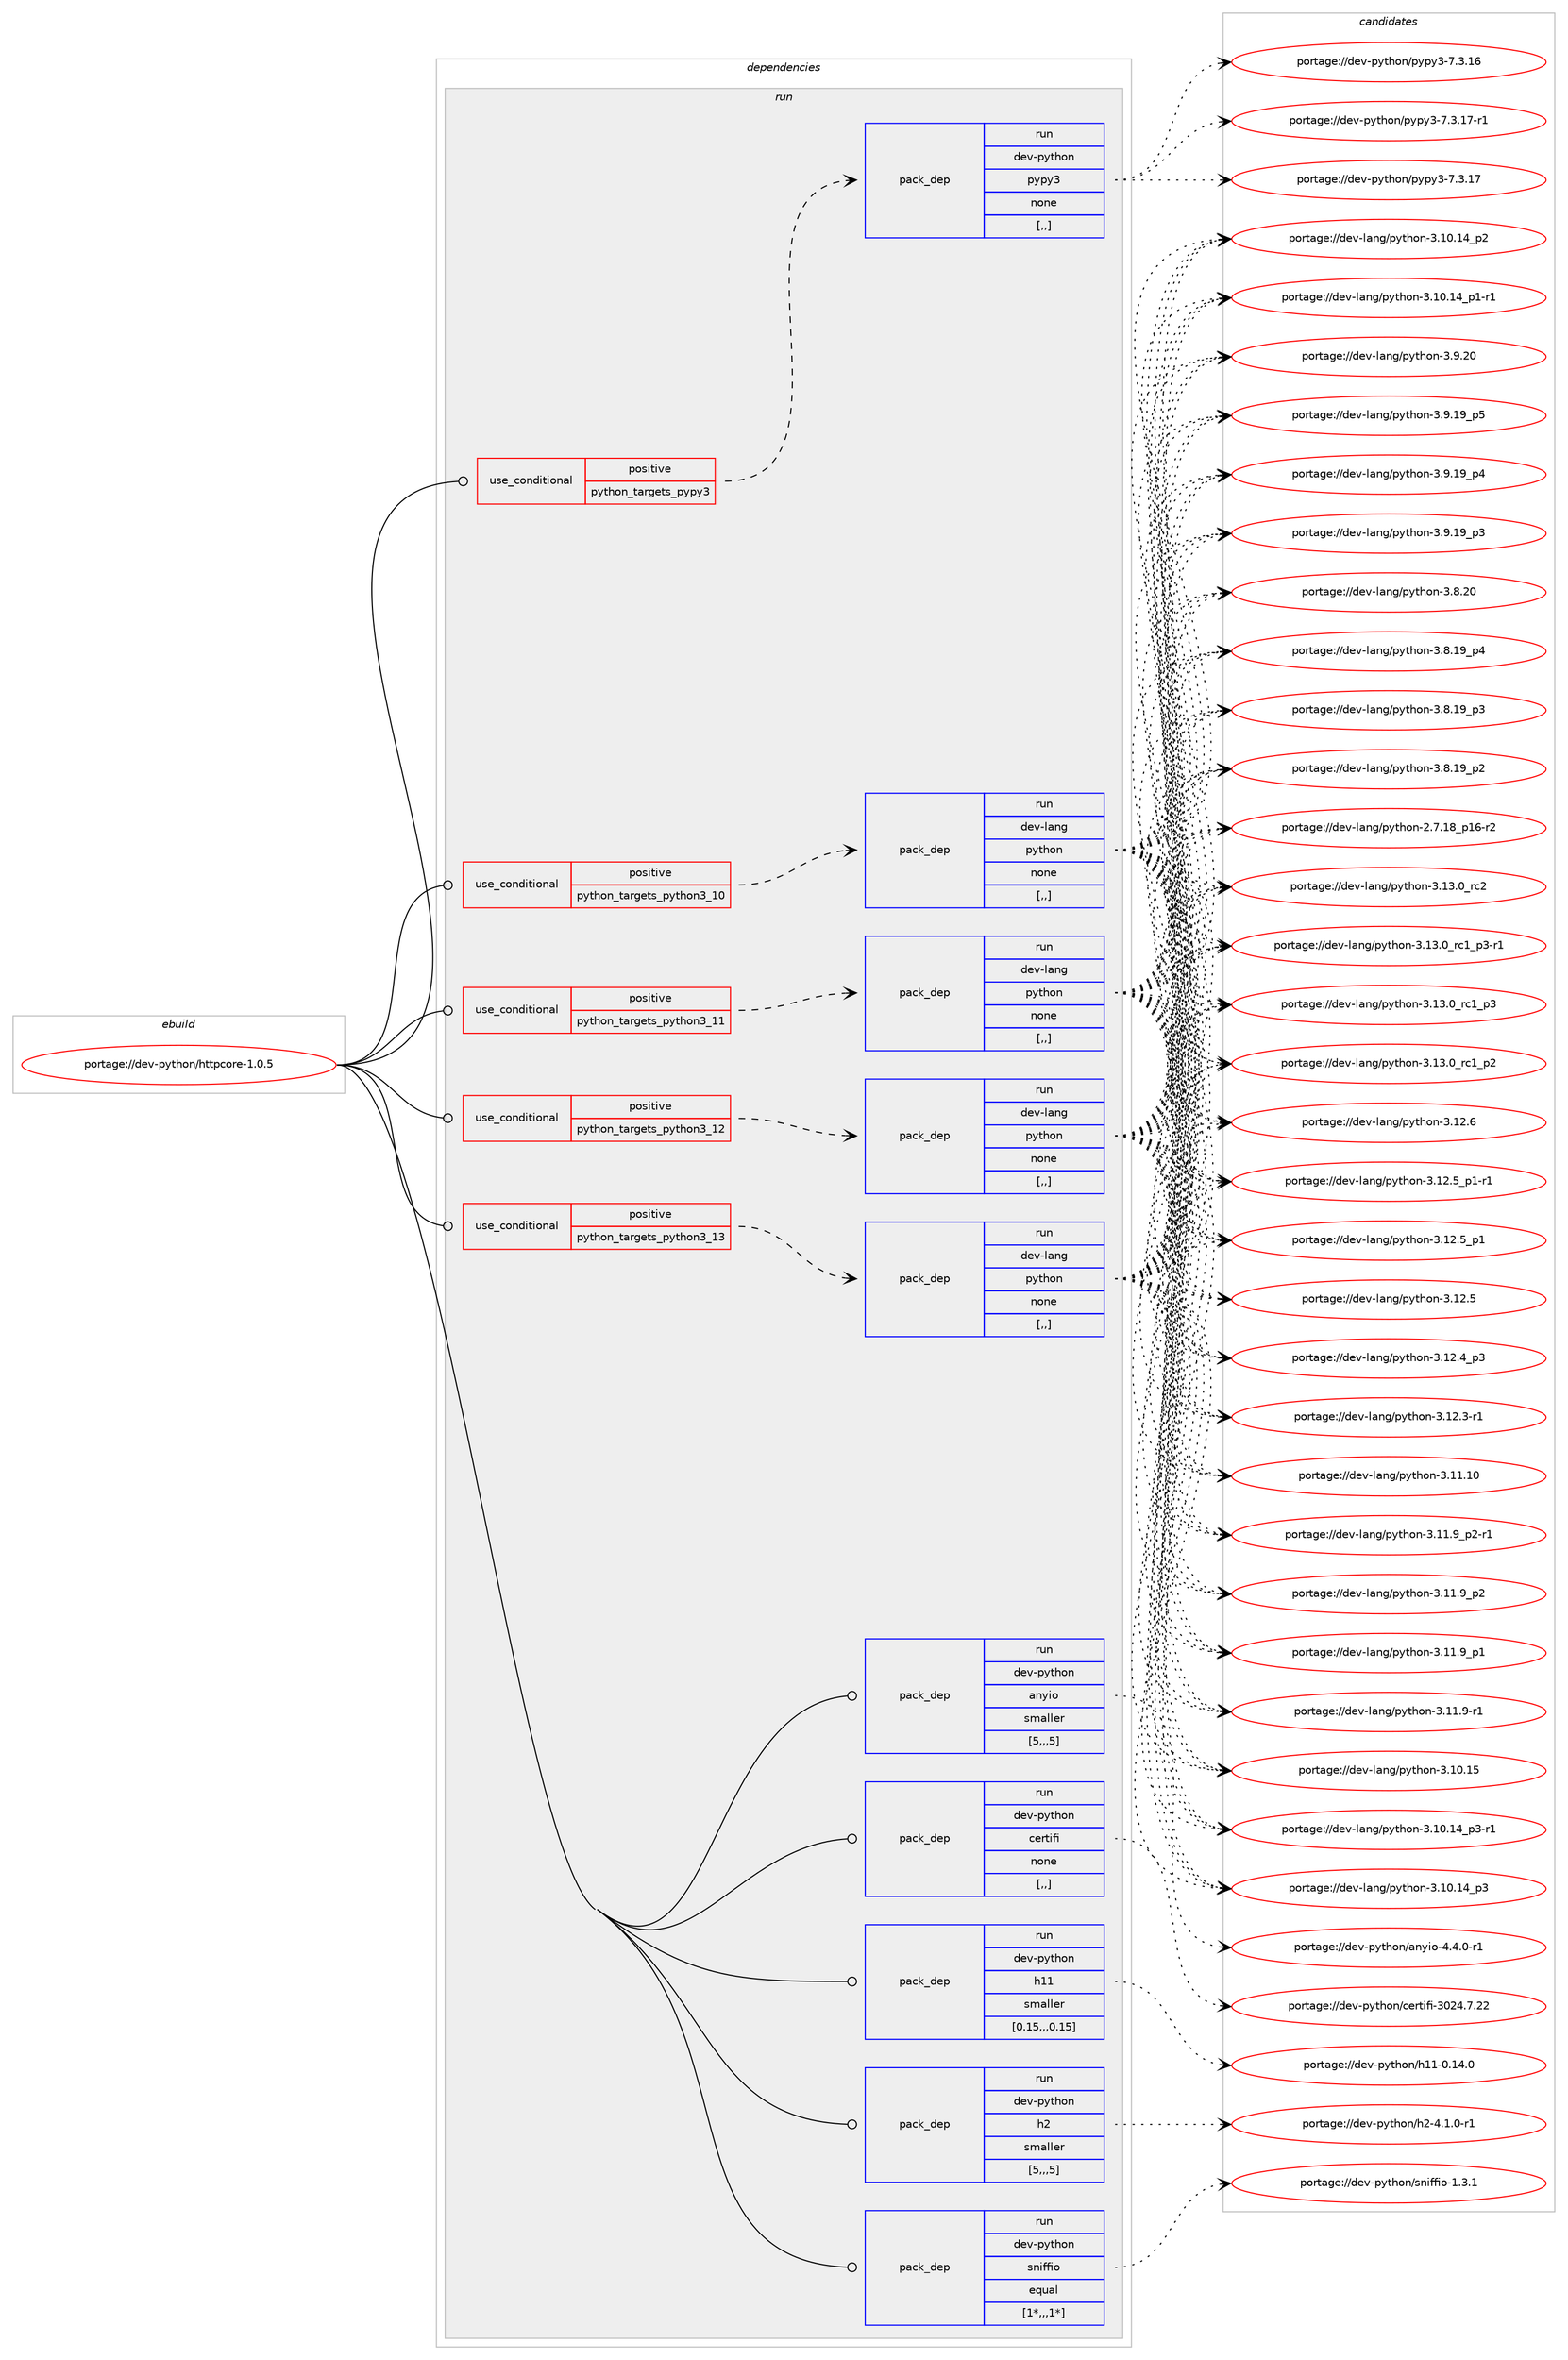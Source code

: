 digraph prolog {

# *************
# Graph options
# *************

newrank=true;
concentrate=true;
compound=true;
graph [rankdir=LR,fontname=Helvetica,fontsize=10,ranksep=1.5];#, ranksep=2.5, nodesep=0.2];
edge  [arrowhead=vee];
node  [fontname=Helvetica,fontsize=10];

# **********
# The ebuild
# **********

subgraph cluster_leftcol {
color=gray;
label=<<i>ebuild</i>>;
id [label="portage://dev-python/httpcore-1.0.5", color=red, width=4, href="../dev-python/httpcore-1.0.5.svg"];
}

# ****************
# The dependencies
# ****************

subgraph cluster_midcol {
color=gray;
label=<<i>dependencies</i>>;
subgraph cluster_compile {
fillcolor="#eeeeee";
style=filled;
label=<<i>compile</i>>;
}
subgraph cluster_compileandrun {
fillcolor="#eeeeee";
style=filled;
label=<<i>compile and run</i>>;
}
subgraph cluster_run {
fillcolor="#eeeeee";
style=filled;
label=<<i>run</i>>;
subgraph cond163693 {
dependency642119 [label=<<TABLE BORDER="0" CELLBORDER="1" CELLSPACING="0" CELLPADDING="4"><TR><TD ROWSPAN="3" CELLPADDING="10">use_conditional</TD></TR><TR><TD>positive</TD></TR><TR><TD>python_targets_pypy3</TD></TR></TABLE>>, shape=none, color=red];
subgraph pack473607 {
dependency642120 [label=<<TABLE BORDER="0" CELLBORDER="1" CELLSPACING="0" CELLPADDING="4" WIDTH="220"><TR><TD ROWSPAN="6" CELLPADDING="30">pack_dep</TD></TR><TR><TD WIDTH="110">run</TD></TR><TR><TD>dev-python</TD></TR><TR><TD>pypy3</TD></TR><TR><TD>none</TD></TR><TR><TD>[,,]</TD></TR></TABLE>>, shape=none, color=blue];
}
dependency642119:e -> dependency642120:w [weight=20,style="dashed",arrowhead="vee"];
}
id:e -> dependency642119:w [weight=20,style="solid",arrowhead="odot"];
subgraph cond163694 {
dependency642121 [label=<<TABLE BORDER="0" CELLBORDER="1" CELLSPACING="0" CELLPADDING="4"><TR><TD ROWSPAN="3" CELLPADDING="10">use_conditional</TD></TR><TR><TD>positive</TD></TR><TR><TD>python_targets_python3_10</TD></TR></TABLE>>, shape=none, color=red];
subgraph pack473608 {
dependency642122 [label=<<TABLE BORDER="0" CELLBORDER="1" CELLSPACING="0" CELLPADDING="4" WIDTH="220"><TR><TD ROWSPAN="6" CELLPADDING="30">pack_dep</TD></TR><TR><TD WIDTH="110">run</TD></TR><TR><TD>dev-lang</TD></TR><TR><TD>python</TD></TR><TR><TD>none</TD></TR><TR><TD>[,,]</TD></TR></TABLE>>, shape=none, color=blue];
}
dependency642121:e -> dependency642122:w [weight=20,style="dashed",arrowhead="vee"];
}
id:e -> dependency642121:w [weight=20,style="solid",arrowhead="odot"];
subgraph cond163695 {
dependency642123 [label=<<TABLE BORDER="0" CELLBORDER="1" CELLSPACING="0" CELLPADDING="4"><TR><TD ROWSPAN="3" CELLPADDING="10">use_conditional</TD></TR><TR><TD>positive</TD></TR><TR><TD>python_targets_python3_11</TD></TR></TABLE>>, shape=none, color=red];
subgraph pack473609 {
dependency642124 [label=<<TABLE BORDER="0" CELLBORDER="1" CELLSPACING="0" CELLPADDING="4" WIDTH="220"><TR><TD ROWSPAN="6" CELLPADDING="30">pack_dep</TD></TR><TR><TD WIDTH="110">run</TD></TR><TR><TD>dev-lang</TD></TR><TR><TD>python</TD></TR><TR><TD>none</TD></TR><TR><TD>[,,]</TD></TR></TABLE>>, shape=none, color=blue];
}
dependency642123:e -> dependency642124:w [weight=20,style="dashed",arrowhead="vee"];
}
id:e -> dependency642123:w [weight=20,style="solid",arrowhead="odot"];
subgraph cond163696 {
dependency642125 [label=<<TABLE BORDER="0" CELLBORDER="1" CELLSPACING="0" CELLPADDING="4"><TR><TD ROWSPAN="3" CELLPADDING="10">use_conditional</TD></TR><TR><TD>positive</TD></TR><TR><TD>python_targets_python3_12</TD></TR></TABLE>>, shape=none, color=red];
subgraph pack473610 {
dependency642126 [label=<<TABLE BORDER="0" CELLBORDER="1" CELLSPACING="0" CELLPADDING="4" WIDTH="220"><TR><TD ROWSPAN="6" CELLPADDING="30">pack_dep</TD></TR><TR><TD WIDTH="110">run</TD></TR><TR><TD>dev-lang</TD></TR><TR><TD>python</TD></TR><TR><TD>none</TD></TR><TR><TD>[,,]</TD></TR></TABLE>>, shape=none, color=blue];
}
dependency642125:e -> dependency642126:w [weight=20,style="dashed",arrowhead="vee"];
}
id:e -> dependency642125:w [weight=20,style="solid",arrowhead="odot"];
subgraph cond163697 {
dependency642127 [label=<<TABLE BORDER="0" CELLBORDER="1" CELLSPACING="0" CELLPADDING="4"><TR><TD ROWSPAN="3" CELLPADDING="10">use_conditional</TD></TR><TR><TD>positive</TD></TR><TR><TD>python_targets_python3_13</TD></TR></TABLE>>, shape=none, color=red];
subgraph pack473611 {
dependency642128 [label=<<TABLE BORDER="0" CELLBORDER="1" CELLSPACING="0" CELLPADDING="4" WIDTH="220"><TR><TD ROWSPAN="6" CELLPADDING="30">pack_dep</TD></TR><TR><TD WIDTH="110">run</TD></TR><TR><TD>dev-lang</TD></TR><TR><TD>python</TD></TR><TR><TD>none</TD></TR><TR><TD>[,,]</TD></TR></TABLE>>, shape=none, color=blue];
}
dependency642127:e -> dependency642128:w [weight=20,style="dashed",arrowhead="vee"];
}
id:e -> dependency642127:w [weight=20,style="solid",arrowhead="odot"];
subgraph pack473612 {
dependency642129 [label=<<TABLE BORDER="0" CELLBORDER="1" CELLSPACING="0" CELLPADDING="4" WIDTH="220"><TR><TD ROWSPAN="6" CELLPADDING="30">pack_dep</TD></TR><TR><TD WIDTH="110">run</TD></TR><TR><TD>dev-python</TD></TR><TR><TD>anyio</TD></TR><TR><TD>smaller</TD></TR><TR><TD>[5,,,5]</TD></TR></TABLE>>, shape=none, color=blue];
}
id:e -> dependency642129:w [weight=20,style="solid",arrowhead="odot"];
subgraph pack473613 {
dependency642130 [label=<<TABLE BORDER="0" CELLBORDER="1" CELLSPACING="0" CELLPADDING="4" WIDTH="220"><TR><TD ROWSPAN="6" CELLPADDING="30">pack_dep</TD></TR><TR><TD WIDTH="110">run</TD></TR><TR><TD>dev-python</TD></TR><TR><TD>certifi</TD></TR><TR><TD>none</TD></TR><TR><TD>[,,]</TD></TR></TABLE>>, shape=none, color=blue];
}
id:e -> dependency642130:w [weight=20,style="solid",arrowhead="odot"];
subgraph pack473614 {
dependency642131 [label=<<TABLE BORDER="0" CELLBORDER="1" CELLSPACING="0" CELLPADDING="4" WIDTH="220"><TR><TD ROWSPAN="6" CELLPADDING="30">pack_dep</TD></TR><TR><TD WIDTH="110">run</TD></TR><TR><TD>dev-python</TD></TR><TR><TD>h11</TD></TR><TR><TD>smaller</TD></TR><TR><TD>[0.15,,,0.15]</TD></TR></TABLE>>, shape=none, color=blue];
}
id:e -> dependency642131:w [weight=20,style="solid",arrowhead="odot"];
subgraph pack473615 {
dependency642132 [label=<<TABLE BORDER="0" CELLBORDER="1" CELLSPACING="0" CELLPADDING="4" WIDTH="220"><TR><TD ROWSPAN="6" CELLPADDING="30">pack_dep</TD></TR><TR><TD WIDTH="110">run</TD></TR><TR><TD>dev-python</TD></TR><TR><TD>h2</TD></TR><TR><TD>smaller</TD></TR><TR><TD>[5,,,5]</TD></TR></TABLE>>, shape=none, color=blue];
}
id:e -> dependency642132:w [weight=20,style="solid",arrowhead="odot"];
subgraph pack473616 {
dependency642133 [label=<<TABLE BORDER="0" CELLBORDER="1" CELLSPACING="0" CELLPADDING="4" WIDTH="220"><TR><TD ROWSPAN="6" CELLPADDING="30">pack_dep</TD></TR><TR><TD WIDTH="110">run</TD></TR><TR><TD>dev-python</TD></TR><TR><TD>sniffio</TD></TR><TR><TD>equal</TD></TR><TR><TD>[1*,,,1*]</TD></TR></TABLE>>, shape=none, color=blue];
}
id:e -> dependency642133:w [weight=20,style="solid",arrowhead="odot"];
}
}

# **************
# The candidates
# **************

subgraph cluster_choices {
rank=same;
color=gray;
label=<<i>candidates</i>>;

subgraph choice473607 {
color=black;
nodesep=1;
choice100101118451121211161041111104711212111212151455546514649554511449 [label="portage://dev-python/pypy3-7.3.17-r1", color=red, width=4,href="../dev-python/pypy3-7.3.17-r1.svg"];
choice10010111845112121116104111110471121211121215145554651464955 [label="portage://dev-python/pypy3-7.3.17", color=red, width=4,href="../dev-python/pypy3-7.3.17.svg"];
choice10010111845112121116104111110471121211121215145554651464954 [label="portage://dev-python/pypy3-7.3.16", color=red, width=4,href="../dev-python/pypy3-7.3.16.svg"];
dependency642120:e -> choice100101118451121211161041111104711212111212151455546514649554511449:w [style=dotted,weight="100"];
dependency642120:e -> choice10010111845112121116104111110471121211121215145554651464955:w [style=dotted,weight="100"];
dependency642120:e -> choice10010111845112121116104111110471121211121215145554651464954:w [style=dotted,weight="100"];
}
subgraph choice473608 {
color=black;
nodesep=1;
choice10010111845108971101034711212111610411111045514649514648951149950 [label="portage://dev-lang/python-3.13.0_rc2", color=red, width=4,href="../dev-lang/python-3.13.0_rc2.svg"];
choice1001011184510897110103471121211161041111104551464951464895114994995112514511449 [label="portage://dev-lang/python-3.13.0_rc1_p3-r1", color=red, width=4,href="../dev-lang/python-3.13.0_rc1_p3-r1.svg"];
choice100101118451089711010347112121116104111110455146495146489511499499511251 [label="portage://dev-lang/python-3.13.0_rc1_p3", color=red, width=4,href="../dev-lang/python-3.13.0_rc1_p3.svg"];
choice100101118451089711010347112121116104111110455146495146489511499499511250 [label="portage://dev-lang/python-3.13.0_rc1_p2", color=red, width=4,href="../dev-lang/python-3.13.0_rc1_p2.svg"];
choice10010111845108971101034711212111610411111045514649504654 [label="portage://dev-lang/python-3.12.6", color=red, width=4,href="../dev-lang/python-3.12.6.svg"];
choice1001011184510897110103471121211161041111104551464950465395112494511449 [label="portage://dev-lang/python-3.12.5_p1-r1", color=red, width=4,href="../dev-lang/python-3.12.5_p1-r1.svg"];
choice100101118451089711010347112121116104111110455146495046539511249 [label="portage://dev-lang/python-3.12.5_p1", color=red, width=4,href="../dev-lang/python-3.12.5_p1.svg"];
choice10010111845108971101034711212111610411111045514649504653 [label="portage://dev-lang/python-3.12.5", color=red, width=4,href="../dev-lang/python-3.12.5.svg"];
choice100101118451089711010347112121116104111110455146495046529511251 [label="portage://dev-lang/python-3.12.4_p3", color=red, width=4,href="../dev-lang/python-3.12.4_p3.svg"];
choice100101118451089711010347112121116104111110455146495046514511449 [label="portage://dev-lang/python-3.12.3-r1", color=red, width=4,href="../dev-lang/python-3.12.3-r1.svg"];
choice1001011184510897110103471121211161041111104551464949464948 [label="portage://dev-lang/python-3.11.10", color=red, width=4,href="../dev-lang/python-3.11.10.svg"];
choice1001011184510897110103471121211161041111104551464949465795112504511449 [label="portage://dev-lang/python-3.11.9_p2-r1", color=red, width=4,href="../dev-lang/python-3.11.9_p2-r1.svg"];
choice100101118451089711010347112121116104111110455146494946579511250 [label="portage://dev-lang/python-3.11.9_p2", color=red, width=4,href="../dev-lang/python-3.11.9_p2.svg"];
choice100101118451089711010347112121116104111110455146494946579511249 [label="portage://dev-lang/python-3.11.9_p1", color=red, width=4,href="../dev-lang/python-3.11.9_p1.svg"];
choice100101118451089711010347112121116104111110455146494946574511449 [label="portage://dev-lang/python-3.11.9-r1", color=red, width=4,href="../dev-lang/python-3.11.9-r1.svg"];
choice1001011184510897110103471121211161041111104551464948464953 [label="portage://dev-lang/python-3.10.15", color=red, width=4,href="../dev-lang/python-3.10.15.svg"];
choice100101118451089711010347112121116104111110455146494846495295112514511449 [label="portage://dev-lang/python-3.10.14_p3-r1", color=red, width=4,href="../dev-lang/python-3.10.14_p3-r1.svg"];
choice10010111845108971101034711212111610411111045514649484649529511251 [label="portage://dev-lang/python-3.10.14_p3", color=red, width=4,href="../dev-lang/python-3.10.14_p3.svg"];
choice10010111845108971101034711212111610411111045514649484649529511250 [label="portage://dev-lang/python-3.10.14_p2", color=red, width=4,href="../dev-lang/python-3.10.14_p2.svg"];
choice100101118451089711010347112121116104111110455146494846495295112494511449 [label="portage://dev-lang/python-3.10.14_p1-r1", color=red, width=4,href="../dev-lang/python-3.10.14_p1-r1.svg"];
choice10010111845108971101034711212111610411111045514657465048 [label="portage://dev-lang/python-3.9.20", color=red, width=4,href="../dev-lang/python-3.9.20.svg"];
choice100101118451089711010347112121116104111110455146574649579511253 [label="portage://dev-lang/python-3.9.19_p5", color=red, width=4,href="../dev-lang/python-3.9.19_p5.svg"];
choice100101118451089711010347112121116104111110455146574649579511252 [label="portage://dev-lang/python-3.9.19_p4", color=red, width=4,href="../dev-lang/python-3.9.19_p4.svg"];
choice100101118451089711010347112121116104111110455146574649579511251 [label="portage://dev-lang/python-3.9.19_p3", color=red, width=4,href="../dev-lang/python-3.9.19_p3.svg"];
choice10010111845108971101034711212111610411111045514656465048 [label="portage://dev-lang/python-3.8.20", color=red, width=4,href="../dev-lang/python-3.8.20.svg"];
choice100101118451089711010347112121116104111110455146564649579511252 [label="portage://dev-lang/python-3.8.19_p4", color=red, width=4,href="../dev-lang/python-3.8.19_p4.svg"];
choice100101118451089711010347112121116104111110455146564649579511251 [label="portage://dev-lang/python-3.8.19_p3", color=red, width=4,href="../dev-lang/python-3.8.19_p3.svg"];
choice100101118451089711010347112121116104111110455146564649579511250 [label="portage://dev-lang/python-3.8.19_p2", color=red, width=4,href="../dev-lang/python-3.8.19_p2.svg"];
choice100101118451089711010347112121116104111110455046554649569511249544511450 [label="portage://dev-lang/python-2.7.18_p16-r2", color=red, width=4,href="../dev-lang/python-2.7.18_p16-r2.svg"];
dependency642122:e -> choice10010111845108971101034711212111610411111045514649514648951149950:w [style=dotted,weight="100"];
dependency642122:e -> choice1001011184510897110103471121211161041111104551464951464895114994995112514511449:w [style=dotted,weight="100"];
dependency642122:e -> choice100101118451089711010347112121116104111110455146495146489511499499511251:w [style=dotted,weight="100"];
dependency642122:e -> choice100101118451089711010347112121116104111110455146495146489511499499511250:w [style=dotted,weight="100"];
dependency642122:e -> choice10010111845108971101034711212111610411111045514649504654:w [style=dotted,weight="100"];
dependency642122:e -> choice1001011184510897110103471121211161041111104551464950465395112494511449:w [style=dotted,weight="100"];
dependency642122:e -> choice100101118451089711010347112121116104111110455146495046539511249:w [style=dotted,weight="100"];
dependency642122:e -> choice10010111845108971101034711212111610411111045514649504653:w [style=dotted,weight="100"];
dependency642122:e -> choice100101118451089711010347112121116104111110455146495046529511251:w [style=dotted,weight="100"];
dependency642122:e -> choice100101118451089711010347112121116104111110455146495046514511449:w [style=dotted,weight="100"];
dependency642122:e -> choice1001011184510897110103471121211161041111104551464949464948:w [style=dotted,weight="100"];
dependency642122:e -> choice1001011184510897110103471121211161041111104551464949465795112504511449:w [style=dotted,weight="100"];
dependency642122:e -> choice100101118451089711010347112121116104111110455146494946579511250:w [style=dotted,weight="100"];
dependency642122:e -> choice100101118451089711010347112121116104111110455146494946579511249:w [style=dotted,weight="100"];
dependency642122:e -> choice100101118451089711010347112121116104111110455146494946574511449:w [style=dotted,weight="100"];
dependency642122:e -> choice1001011184510897110103471121211161041111104551464948464953:w [style=dotted,weight="100"];
dependency642122:e -> choice100101118451089711010347112121116104111110455146494846495295112514511449:w [style=dotted,weight="100"];
dependency642122:e -> choice10010111845108971101034711212111610411111045514649484649529511251:w [style=dotted,weight="100"];
dependency642122:e -> choice10010111845108971101034711212111610411111045514649484649529511250:w [style=dotted,weight="100"];
dependency642122:e -> choice100101118451089711010347112121116104111110455146494846495295112494511449:w [style=dotted,weight="100"];
dependency642122:e -> choice10010111845108971101034711212111610411111045514657465048:w [style=dotted,weight="100"];
dependency642122:e -> choice100101118451089711010347112121116104111110455146574649579511253:w [style=dotted,weight="100"];
dependency642122:e -> choice100101118451089711010347112121116104111110455146574649579511252:w [style=dotted,weight="100"];
dependency642122:e -> choice100101118451089711010347112121116104111110455146574649579511251:w [style=dotted,weight="100"];
dependency642122:e -> choice10010111845108971101034711212111610411111045514656465048:w [style=dotted,weight="100"];
dependency642122:e -> choice100101118451089711010347112121116104111110455146564649579511252:w [style=dotted,weight="100"];
dependency642122:e -> choice100101118451089711010347112121116104111110455146564649579511251:w [style=dotted,weight="100"];
dependency642122:e -> choice100101118451089711010347112121116104111110455146564649579511250:w [style=dotted,weight="100"];
dependency642122:e -> choice100101118451089711010347112121116104111110455046554649569511249544511450:w [style=dotted,weight="100"];
}
subgraph choice473609 {
color=black;
nodesep=1;
choice10010111845108971101034711212111610411111045514649514648951149950 [label="portage://dev-lang/python-3.13.0_rc2", color=red, width=4,href="../dev-lang/python-3.13.0_rc2.svg"];
choice1001011184510897110103471121211161041111104551464951464895114994995112514511449 [label="portage://dev-lang/python-3.13.0_rc1_p3-r1", color=red, width=4,href="../dev-lang/python-3.13.0_rc1_p3-r1.svg"];
choice100101118451089711010347112121116104111110455146495146489511499499511251 [label="portage://dev-lang/python-3.13.0_rc1_p3", color=red, width=4,href="../dev-lang/python-3.13.0_rc1_p3.svg"];
choice100101118451089711010347112121116104111110455146495146489511499499511250 [label="portage://dev-lang/python-3.13.0_rc1_p2", color=red, width=4,href="../dev-lang/python-3.13.0_rc1_p2.svg"];
choice10010111845108971101034711212111610411111045514649504654 [label="portage://dev-lang/python-3.12.6", color=red, width=4,href="../dev-lang/python-3.12.6.svg"];
choice1001011184510897110103471121211161041111104551464950465395112494511449 [label="portage://dev-lang/python-3.12.5_p1-r1", color=red, width=4,href="../dev-lang/python-3.12.5_p1-r1.svg"];
choice100101118451089711010347112121116104111110455146495046539511249 [label="portage://dev-lang/python-3.12.5_p1", color=red, width=4,href="../dev-lang/python-3.12.5_p1.svg"];
choice10010111845108971101034711212111610411111045514649504653 [label="portage://dev-lang/python-3.12.5", color=red, width=4,href="../dev-lang/python-3.12.5.svg"];
choice100101118451089711010347112121116104111110455146495046529511251 [label="portage://dev-lang/python-3.12.4_p3", color=red, width=4,href="../dev-lang/python-3.12.4_p3.svg"];
choice100101118451089711010347112121116104111110455146495046514511449 [label="portage://dev-lang/python-3.12.3-r1", color=red, width=4,href="../dev-lang/python-3.12.3-r1.svg"];
choice1001011184510897110103471121211161041111104551464949464948 [label="portage://dev-lang/python-3.11.10", color=red, width=4,href="../dev-lang/python-3.11.10.svg"];
choice1001011184510897110103471121211161041111104551464949465795112504511449 [label="portage://dev-lang/python-3.11.9_p2-r1", color=red, width=4,href="../dev-lang/python-3.11.9_p2-r1.svg"];
choice100101118451089711010347112121116104111110455146494946579511250 [label="portage://dev-lang/python-3.11.9_p2", color=red, width=4,href="../dev-lang/python-3.11.9_p2.svg"];
choice100101118451089711010347112121116104111110455146494946579511249 [label="portage://dev-lang/python-3.11.9_p1", color=red, width=4,href="../dev-lang/python-3.11.9_p1.svg"];
choice100101118451089711010347112121116104111110455146494946574511449 [label="portage://dev-lang/python-3.11.9-r1", color=red, width=4,href="../dev-lang/python-3.11.9-r1.svg"];
choice1001011184510897110103471121211161041111104551464948464953 [label="portage://dev-lang/python-3.10.15", color=red, width=4,href="../dev-lang/python-3.10.15.svg"];
choice100101118451089711010347112121116104111110455146494846495295112514511449 [label="portage://dev-lang/python-3.10.14_p3-r1", color=red, width=4,href="../dev-lang/python-3.10.14_p3-r1.svg"];
choice10010111845108971101034711212111610411111045514649484649529511251 [label="portage://dev-lang/python-3.10.14_p3", color=red, width=4,href="../dev-lang/python-3.10.14_p3.svg"];
choice10010111845108971101034711212111610411111045514649484649529511250 [label="portage://dev-lang/python-3.10.14_p2", color=red, width=4,href="../dev-lang/python-3.10.14_p2.svg"];
choice100101118451089711010347112121116104111110455146494846495295112494511449 [label="portage://dev-lang/python-3.10.14_p1-r1", color=red, width=4,href="../dev-lang/python-3.10.14_p1-r1.svg"];
choice10010111845108971101034711212111610411111045514657465048 [label="portage://dev-lang/python-3.9.20", color=red, width=4,href="../dev-lang/python-3.9.20.svg"];
choice100101118451089711010347112121116104111110455146574649579511253 [label="portage://dev-lang/python-3.9.19_p5", color=red, width=4,href="../dev-lang/python-3.9.19_p5.svg"];
choice100101118451089711010347112121116104111110455146574649579511252 [label="portage://dev-lang/python-3.9.19_p4", color=red, width=4,href="../dev-lang/python-3.9.19_p4.svg"];
choice100101118451089711010347112121116104111110455146574649579511251 [label="portage://dev-lang/python-3.9.19_p3", color=red, width=4,href="../dev-lang/python-3.9.19_p3.svg"];
choice10010111845108971101034711212111610411111045514656465048 [label="portage://dev-lang/python-3.8.20", color=red, width=4,href="../dev-lang/python-3.8.20.svg"];
choice100101118451089711010347112121116104111110455146564649579511252 [label="portage://dev-lang/python-3.8.19_p4", color=red, width=4,href="../dev-lang/python-3.8.19_p4.svg"];
choice100101118451089711010347112121116104111110455146564649579511251 [label="portage://dev-lang/python-3.8.19_p3", color=red, width=4,href="../dev-lang/python-3.8.19_p3.svg"];
choice100101118451089711010347112121116104111110455146564649579511250 [label="portage://dev-lang/python-3.8.19_p2", color=red, width=4,href="../dev-lang/python-3.8.19_p2.svg"];
choice100101118451089711010347112121116104111110455046554649569511249544511450 [label="portage://dev-lang/python-2.7.18_p16-r2", color=red, width=4,href="../dev-lang/python-2.7.18_p16-r2.svg"];
dependency642124:e -> choice10010111845108971101034711212111610411111045514649514648951149950:w [style=dotted,weight="100"];
dependency642124:e -> choice1001011184510897110103471121211161041111104551464951464895114994995112514511449:w [style=dotted,weight="100"];
dependency642124:e -> choice100101118451089711010347112121116104111110455146495146489511499499511251:w [style=dotted,weight="100"];
dependency642124:e -> choice100101118451089711010347112121116104111110455146495146489511499499511250:w [style=dotted,weight="100"];
dependency642124:e -> choice10010111845108971101034711212111610411111045514649504654:w [style=dotted,weight="100"];
dependency642124:e -> choice1001011184510897110103471121211161041111104551464950465395112494511449:w [style=dotted,weight="100"];
dependency642124:e -> choice100101118451089711010347112121116104111110455146495046539511249:w [style=dotted,weight="100"];
dependency642124:e -> choice10010111845108971101034711212111610411111045514649504653:w [style=dotted,weight="100"];
dependency642124:e -> choice100101118451089711010347112121116104111110455146495046529511251:w [style=dotted,weight="100"];
dependency642124:e -> choice100101118451089711010347112121116104111110455146495046514511449:w [style=dotted,weight="100"];
dependency642124:e -> choice1001011184510897110103471121211161041111104551464949464948:w [style=dotted,weight="100"];
dependency642124:e -> choice1001011184510897110103471121211161041111104551464949465795112504511449:w [style=dotted,weight="100"];
dependency642124:e -> choice100101118451089711010347112121116104111110455146494946579511250:w [style=dotted,weight="100"];
dependency642124:e -> choice100101118451089711010347112121116104111110455146494946579511249:w [style=dotted,weight="100"];
dependency642124:e -> choice100101118451089711010347112121116104111110455146494946574511449:w [style=dotted,weight="100"];
dependency642124:e -> choice1001011184510897110103471121211161041111104551464948464953:w [style=dotted,weight="100"];
dependency642124:e -> choice100101118451089711010347112121116104111110455146494846495295112514511449:w [style=dotted,weight="100"];
dependency642124:e -> choice10010111845108971101034711212111610411111045514649484649529511251:w [style=dotted,weight="100"];
dependency642124:e -> choice10010111845108971101034711212111610411111045514649484649529511250:w [style=dotted,weight="100"];
dependency642124:e -> choice100101118451089711010347112121116104111110455146494846495295112494511449:w [style=dotted,weight="100"];
dependency642124:e -> choice10010111845108971101034711212111610411111045514657465048:w [style=dotted,weight="100"];
dependency642124:e -> choice100101118451089711010347112121116104111110455146574649579511253:w [style=dotted,weight="100"];
dependency642124:e -> choice100101118451089711010347112121116104111110455146574649579511252:w [style=dotted,weight="100"];
dependency642124:e -> choice100101118451089711010347112121116104111110455146574649579511251:w [style=dotted,weight="100"];
dependency642124:e -> choice10010111845108971101034711212111610411111045514656465048:w [style=dotted,weight="100"];
dependency642124:e -> choice100101118451089711010347112121116104111110455146564649579511252:w [style=dotted,weight="100"];
dependency642124:e -> choice100101118451089711010347112121116104111110455146564649579511251:w [style=dotted,weight="100"];
dependency642124:e -> choice100101118451089711010347112121116104111110455146564649579511250:w [style=dotted,weight="100"];
dependency642124:e -> choice100101118451089711010347112121116104111110455046554649569511249544511450:w [style=dotted,weight="100"];
}
subgraph choice473610 {
color=black;
nodesep=1;
choice10010111845108971101034711212111610411111045514649514648951149950 [label="portage://dev-lang/python-3.13.0_rc2", color=red, width=4,href="../dev-lang/python-3.13.0_rc2.svg"];
choice1001011184510897110103471121211161041111104551464951464895114994995112514511449 [label="portage://dev-lang/python-3.13.0_rc1_p3-r1", color=red, width=4,href="../dev-lang/python-3.13.0_rc1_p3-r1.svg"];
choice100101118451089711010347112121116104111110455146495146489511499499511251 [label="portage://dev-lang/python-3.13.0_rc1_p3", color=red, width=4,href="../dev-lang/python-3.13.0_rc1_p3.svg"];
choice100101118451089711010347112121116104111110455146495146489511499499511250 [label="portage://dev-lang/python-3.13.0_rc1_p2", color=red, width=4,href="../dev-lang/python-3.13.0_rc1_p2.svg"];
choice10010111845108971101034711212111610411111045514649504654 [label="portage://dev-lang/python-3.12.6", color=red, width=4,href="../dev-lang/python-3.12.6.svg"];
choice1001011184510897110103471121211161041111104551464950465395112494511449 [label="portage://dev-lang/python-3.12.5_p1-r1", color=red, width=4,href="../dev-lang/python-3.12.5_p1-r1.svg"];
choice100101118451089711010347112121116104111110455146495046539511249 [label="portage://dev-lang/python-3.12.5_p1", color=red, width=4,href="../dev-lang/python-3.12.5_p1.svg"];
choice10010111845108971101034711212111610411111045514649504653 [label="portage://dev-lang/python-3.12.5", color=red, width=4,href="../dev-lang/python-3.12.5.svg"];
choice100101118451089711010347112121116104111110455146495046529511251 [label="portage://dev-lang/python-3.12.4_p3", color=red, width=4,href="../dev-lang/python-3.12.4_p3.svg"];
choice100101118451089711010347112121116104111110455146495046514511449 [label="portage://dev-lang/python-3.12.3-r1", color=red, width=4,href="../dev-lang/python-3.12.3-r1.svg"];
choice1001011184510897110103471121211161041111104551464949464948 [label="portage://dev-lang/python-3.11.10", color=red, width=4,href="../dev-lang/python-3.11.10.svg"];
choice1001011184510897110103471121211161041111104551464949465795112504511449 [label="portage://dev-lang/python-3.11.9_p2-r1", color=red, width=4,href="../dev-lang/python-3.11.9_p2-r1.svg"];
choice100101118451089711010347112121116104111110455146494946579511250 [label="portage://dev-lang/python-3.11.9_p2", color=red, width=4,href="../dev-lang/python-3.11.9_p2.svg"];
choice100101118451089711010347112121116104111110455146494946579511249 [label="portage://dev-lang/python-3.11.9_p1", color=red, width=4,href="../dev-lang/python-3.11.9_p1.svg"];
choice100101118451089711010347112121116104111110455146494946574511449 [label="portage://dev-lang/python-3.11.9-r1", color=red, width=4,href="../dev-lang/python-3.11.9-r1.svg"];
choice1001011184510897110103471121211161041111104551464948464953 [label="portage://dev-lang/python-3.10.15", color=red, width=4,href="../dev-lang/python-3.10.15.svg"];
choice100101118451089711010347112121116104111110455146494846495295112514511449 [label="portage://dev-lang/python-3.10.14_p3-r1", color=red, width=4,href="../dev-lang/python-3.10.14_p3-r1.svg"];
choice10010111845108971101034711212111610411111045514649484649529511251 [label="portage://dev-lang/python-3.10.14_p3", color=red, width=4,href="../dev-lang/python-3.10.14_p3.svg"];
choice10010111845108971101034711212111610411111045514649484649529511250 [label="portage://dev-lang/python-3.10.14_p2", color=red, width=4,href="../dev-lang/python-3.10.14_p2.svg"];
choice100101118451089711010347112121116104111110455146494846495295112494511449 [label="portage://dev-lang/python-3.10.14_p1-r1", color=red, width=4,href="../dev-lang/python-3.10.14_p1-r1.svg"];
choice10010111845108971101034711212111610411111045514657465048 [label="portage://dev-lang/python-3.9.20", color=red, width=4,href="../dev-lang/python-3.9.20.svg"];
choice100101118451089711010347112121116104111110455146574649579511253 [label="portage://dev-lang/python-3.9.19_p5", color=red, width=4,href="../dev-lang/python-3.9.19_p5.svg"];
choice100101118451089711010347112121116104111110455146574649579511252 [label="portage://dev-lang/python-3.9.19_p4", color=red, width=4,href="../dev-lang/python-3.9.19_p4.svg"];
choice100101118451089711010347112121116104111110455146574649579511251 [label="portage://dev-lang/python-3.9.19_p3", color=red, width=4,href="../dev-lang/python-3.9.19_p3.svg"];
choice10010111845108971101034711212111610411111045514656465048 [label="portage://dev-lang/python-3.8.20", color=red, width=4,href="../dev-lang/python-3.8.20.svg"];
choice100101118451089711010347112121116104111110455146564649579511252 [label="portage://dev-lang/python-3.8.19_p4", color=red, width=4,href="../dev-lang/python-3.8.19_p4.svg"];
choice100101118451089711010347112121116104111110455146564649579511251 [label="portage://dev-lang/python-3.8.19_p3", color=red, width=4,href="../dev-lang/python-3.8.19_p3.svg"];
choice100101118451089711010347112121116104111110455146564649579511250 [label="portage://dev-lang/python-3.8.19_p2", color=red, width=4,href="../dev-lang/python-3.8.19_p2.svg"];
choice100101118451089711010347112121116104111110455046554649569511249544511450 [label="portage://dev-lang/python-2.7.18_p16-r2", color=red, width=4,href="../dev-lang/python-2.7.18_p16-r2.svg"];
dependency642126:e -> choice10010111845108971101034711212111610411111045514649514648951149950:w [style=dotted,weight="100"];
dependency642126:e -> choice1001011184510897110103471121211161041111104551464951464895114994995112514511449:w [style=dotted,weight="100"];
dependency642126:e -> choice100101118451089711010347112121116104111110455146495146489511499499511251:w [style=dotted,weight="100"];
dependency642126:e -> choice100101118451089711010347112121116104111110455146495146489511499499511250:w [style=dotted,weight="100"];
dependency642126:e -> choice10010111845108971101034711212111610411111045514649504654:w [style=dotted,weight="100"];
dependency642126:e -> choice1001011184510897110103471121211161041111104551464950465395112494511449:w [style=dotted,weight="100"];
dependency642126:e -> choice100101118451089711010347112121116104111110455146495046539511249:w [style=dotted,weight="100"];
dependency642126:e -> choice10010111845108971101034711212111610411111045514649504653:w [style=dotted,weight="100"];
dependency642126:e -> choice100101118451089711010347112121116104111110455146495046529511251:w [style=dotted,weight="100"];
dependency642126:e -> choice100101118451089711010347112121116104111110455146495046514511449:w [style=dotted,weight="100"];
dependency642126:e -> choice1001011184510897110103471121211161041111104551464949464948:w [style=dotted,weight="100"];
dependency642126:e -> choice1001011184510897110103471121211161041111104551464949465795112504511449:w [style=dotted,weight="100"];
dependency642126:e -> choice100101118451089711010347112121116104111110455146494946579511250:w [style=dotted,weight="100"];
dependency642126:e -> choice100101118451089711010347112121116104111110455146494946579511249:w [style=dotted,weight="100"];
dependency642126:e -> choice100101118451089711010347112121116104111110455146494946574511449:w [style=dotted,weight="100"];
dependency642126:e -> choice1001011184510897110103471121211161041111104551464948464953:w [style=dotted,weight="100"];
dependency642126:e -> choice100101118451089711010347112121116104111110455146494846495295112514511449:w [style=dotted,weight="100"];
dependency642126:e -> choice10010111845108971101034711212111610411111045514649484649529511251:w [style=dotted,weight="100"];
dependency642126:e -> choice10010111845108971101034711212111610411111045514649484649529511250:w [style=dotted,weight="100"];
dependency642126:e -> choice100101118451089711010347112121116104111110455146494846495295112494511449:w [style=dotted,weight="100"];
dependency642126:e -> choice10010111845108971101034711212111610411111045514657465048:w [style=dotted,weight="100"];
dependency642126:e -> choice100101118451089711010347112121116104111110455146574649579511253:w [style=dotted,weight="100"];
dependency642126:e -> choice100101118451089711010347112121116104111110455146574649579511252:w [style=dotted,weight="100"];
dependency642126:e -> choice100101118451089711010347112121116104111110455146574649579511251:w [style=dotted,weight="100"];
dependency642126:e -> choice10010111845108971101034711212111610411111045514656465048:w [style=dotted,weight="100"];
dependency642126:e -> choice100101118451089711010347112121116104111110455146564649579511252:w [style=dotted,weight="100"];
dependency642126:e -> choice100101118451089711010347112121116104111110455146564649579511251:w [style=dotted,weight="100"];
dependency642126:e -> choice100101118451089711010347112121116104111110455146564649579511250:w [style=dotted,weight="100"];
dependency642126:e -> choice100101118451089711010347112121116104111110455046554649569511249544511450:w [style=dotted,weight="100"];
}
subgraph choice473611 {
color=black;
nodesep=1;
choice10010111845108971101034711212111610411111045514649514648951149950 [label="portage://dev-lang/python-3.13.0_rc2", color=red, width=4,href="../dev-lang/python-3.13.0_rc2.svg"];
choice1001011184510897110103471121211161041111104551464951464895114994995112514511449 [label="portage://dev-lang/python-3.13.0_rc1_p3-r1", color=red, width=4,href="../dev-lang/python-3.13.0_rc1_p3-r1.svg"];
choice100101118451089711010347112121116104111110455146495146489511499499511251 [label="portage://dev-lang/python-3.13.0_rc1_p3", color=red, width=4,href="../dev-lang/python-3.13.0_rc1_p3.svg"];
choice100101118451089711010347112121116104111110455146495146489511499499511250 [label="portage://dev-lang/python-3.13.0_rc1_p2", color=red, width=4,href="../dev-lang/python-3.13.0_rc1_p2.svg"];
choice10010111845108971101034711212111610411111045514649504654 [label="portage://dev-lang/python-3.12.6", color=red, width=4,href="../dev-lang/python-3.12.6.svg"];
choice1001011184510897110103471121211161041111104551464950465395112494511449 [label="portage://dev-lang/python-3.12.5_p1-r1", color=red, width=4,href="../dev-lang/python-3.12.5_p1-r1.svg"];
choice100101118451089711010347112121116104111110455146495046539511249 [label="portage://dev-lang/python-3.12.5_p1", color=red, width=4,href="../dev-lang/python-3.12.5_p1.svg"];
choice10010111845108971101034711212111610411111045514649504653 [label="portage://dev-lang/python-3.12.5", color=red, width=4,href="../dev-lang/python-3.12.5.svg"];
choice100101118451089711010347112121116104111110455146495046529511251 [label="portage://dev-lang/python-3.12.4_p3", color=red, width=4,href="../dev-lang/python-3.12.4_p3.svg"];
choice100101118451089711010347112121116104111110455146495046514511449 [label="portage://dev-lang/python-3.12.3-r1", color=red, width=4,href="../dev-lang/python-3.12.3-r1.svg"];
choice1001011184510897110103471121211161041111104551464949464948 [label="portage://dev-lang/python-3.11.10", color=red, width=4,href="../dev-lang/python-3.11.10.svg"];
choice1001011184510897110103471121211161041111104551464949465795112504511449 [label="portage://dev-lang/python-3.11.9_p2-r1", color=red, width=4,href="../dev-lang/python-3.11.9_p2-r1.svg"];
choice100101118451089711010347112121116104111110455146494946579511250 [label="portage://dev-lang/python-3.11.9_p2", color=red, width=4,href="../dev-lang/python-3.11.9_p2.svg"];
choice100101118451089711010347112121116104111110455146494946579511249 [label="portage://dev-lang/python-3.11.9_p1", color=red, width=4,href="../dev-lang/python-3.11.9_p1.svg"];
choice100101118451089711010347112121116104111110455146494946574511449 [label="portage://dev-lang/python-3.11.9-r1", color=red, width=4,href="../dev-lang/python-3.11.9-r1.svg"];
choice1001011184510897110103471121211161041111104551464948464953 [label="portage://dev-lang/python-3.10.15", color=red, width=4,href="../dev-lang/python-3.10.15.svg"];
choice100101118451089711010347112121116104111110455146494846495295112514511449 [label="portage://dev-lang/python-3.10.14_p3-r1", color=red, width=4,href="../dev-lang/python-3.10.14_p3-r1.svg"];
choice10010111845108971101034711212111610411111045514649484649529511251 [label="portage://dev-lang/python-3.10.14_p3", color=red, width=4,href="../dev-lang/python-3.10.14_p3.svg"];
choice10010111845108971101034711212111610411111045514649484649529511250 [label="portage://dev-lang/python-3.10.14_p2", color=red, width=4,href="../dev-lang/python-3.10.14_p2.svg"];
choice100101118451089711010347112121116104111110455146494846495295112494511449 [label="portage://dev-lang/python-3.10.14_p1-r1", color=red, width=4,href="../dev-lang/python-3.10.14_p1-r1.svg"];
choice10010111845108971101034711212111610411111045514657465048 [label="portage://dev-lang/python-3.9.20", color=red, width=4,href="../dev-lang/python-3.9.20.svg"];
choice100101118451089711010347112121116104111110455146574649579511253 [label="portage://dev-lang/python-3.9.19_p5", color=red, width=4,href="../dev-lang/python-3.9.19_p5.svg"];
choice100101118451089711010347112121116104111110455146574649579511252 [label="portage://dev-lang/python-3.9.19_p4", color=red, width=4,href="../dev-lang/python-3.9.19_p4.svg"];
choice100101118451089711010347112121116104111110455146574649579511251 [label="portage://dev-lang/python-3.9.19_p3", color=red, width=4,href="../dev-lang/python-3.9.19_p3.svg"];
choice10010111845108971101034711212111610411111045514656465048 [label="portage://dev-lang/python-3.8.20", color=red, width=4,href="../dev-lang/python-3.8.20.svg"];
choice100101118451089711010347112121116104111110455146564649579511252 [label="portage://dev-lang/python-3.8.19_p4", color=red, width=4,href="../dev-lang/python-3.8.19_p4.svg"];
choice100101118451089711010347112121116104111110455146564649579511251 [label="portage://dev-lang/python-3.8.19_p3", color=red, width=4,href="../dev-lang/python-3.8.19_p3.svg"];
choice100101118451089711010347112121116104111110455146564649579511250 [label="portage://dev-lang/python-3.8.19_p2", color=red, width=4,href="../dev-lang/python-3.8.19_p2.svg"];
choice100101118451089711010347112121116104111110455046554649569511249544511450 [label="portage://dev-lang/python-2.7.18_p16-r2", color=red, width=4,href="../dev-lang/python-2.7.18_p16-r2.svg"];
dependency642128:e -> choice10010111845108971101034711212111610411111045514649514648951149950:w [style=dotted,weight="100"];
dependency642128:e -> choice1001011184510897110103471121211161041111104551464951464895114994995112514511449:w [style=dotted,weight="100"];
dependency642128:e -> choice100101118451089711010347112121116104111110455146495146489511499499511251:w [style=dotted,weight="100"];
dependency642128:e -> choice100101118451089711010347112121116104111110455146495146489511499499511250:w [style=dotted,weight="100"];
dependency642128:e -> choice10010111845108971101034711212111610411111045514649504654:w [style=dotted,weight="100"];
dependency642128:e -> choice1001011184510897110103471121211161041111104551464950465395112494511449:w [style=dotted,weight="100"];
dependency642128:e -> choice100101118451089711010347112121116104111110455146495046539511249:w [style=dotted,weight="100"];
dependency642128:e -> choice10010111845108971101034711212111610411111045514649504653:w [style=dotted,weight="100"];
dependency642128:e -> choice100101118451089711010347112121116104111110455146495046529511251:w [style=dotted,weight="100"];
dependency642128:e -> choice100101118451089711010347112121116104111110455146495046514511449:w [style=dotted,weight="100"];
dependency642128:e -> choice1001011184510897110103471121211161041111104551464949464948:w [style=dotted,weight="100"];
dependency642128:e -> choice1001011184510897110103471121211161041111104551464949465795112504511449:w [style=dotted,weight="100"];
dependency642128:e -> choice100101118451089711010347112121116104111110455146494946579511250:w [style=dotted,weight="100"];
dependency642128:e -> choice100101118451089711010347112121116104111110455146494946579511249:w [style=dotted,weight="100"];
dependency642128:e -> choice100101118451089711010347112121116104111110455146494946574511449:w [style=dotted,weight="100"];
dependency642128:e -> choice1001011184510897110103471121211161041111104551464948464953:w [style=dotted,weight="100"];
dependency642128:e -> choice100101118451089711010347112121116104111110455146494846495295112514511449:w [style=dotted,weight="100"];
dependency642128:e -> choice10010111845108971101034711212111610411111045514649484649529511251:w [style=dotted,weight="100"];
dependency642128:e -> choice10010111845108971101034711212111610411111045514649484649529511250:w [style=dotted,weight="100"];
dependency642128:e -> choice100101118451089711010347112121116104111110455146494846495295112494511449:w [style=dotted,weight="100"];
dependency642128:e -> choice10010111845108971101034711212111610411111045514657465048:w [style=dotted,weight="100"];
dependency642128:e -> choice100101118451089711010347112121116104111110455146574649579511253:w [style=dotted,weight="100"];
dependency642128:e -> choice100101118451089711010347112121116104111110455146574649579511252:w [style=dotted,weight="100"];
dependency642128:e -> choice100101118451089711010347112121116104111110455146574649579511251:w [style=dotted,weight="100"];
dependency642128:e -> choice10010111845108971101034711212111610411111045514656465048:w [style=dotted,weight="100"];
dependency642128:e -> choice100101118451089711010347112121116104111110455146564649579511252:w [style=dotted,weight="100"];
dependency642128:e -> choice100101118451089711010347112121116104111110455146564649579511251:w [style=dotted,weight="100"];
dependency642128:e -> choice100101118451089711010347112121116104111110455146564649579511250:w [style=dotted,weight="100"];
dependency642128:e -> choice100101118451089711010347112121116104111110455046554649569511249544511450:w [style=dotted,weight="100"];
}
subgraph choice473612 {
color=black;
nodesep=1;
choice1001011184511212111610411111047971101211051114552465246484511449 [label="portage://dev-python/anyio-4.4.0-r1", color=red, width=4,href="../dev-python/anyio-4.4.0-r1.svg"];
dependency642129:e -> choice1001011184511212111610411111047971101211051114552465246484511449:w [style=dotted,weight="100"];
}
subgraph choice473613 {
color=black;
nodesep=1;
choice10010111845112121116104111110479910111411610510210545514850524655465050 [label="portage://dev-python/certifi-3024.7.22", color=red, width=4,href="../dev-python/certifi-3024.7.22.svg"];
dependency642130:e -> choice10010111845112121116104111110479910111411610510210545514850524655465050:w [style=dotted,weight="100"];
}
subgraph choice473614 {
color=black;
nodesep=1;
choice1001011184511212111610411111047104494945484649524648 [label="portage://dev-python/h11-0.14.0", color=red, width=4,href="../dev-python/h11-0.14.0.svg"];
dependency642131:e -> choice1001011184511212111610411111047104494945484649524648:w [style=dotted,weight="100"];
}
subgraph choice473615 {
color=black;
nodesep=1;
choice1001011184511212111610411111047104504552464946484511449 [label="portage://dev-python/h2-4.1.0-r1", color=red, width=4,href="../dev-python/h2-4.1.0-r1.svg"];
dependency642132:e -> choice1001011184511212111610411111047104504552464946484511449:w [style=dotted,weight="100"];
}
subgraph choice473616 {
color=black;
nodesep=1;
choice1001011184511212111610411111047115110105102102105111454946514649 [label="portage://dev-python/sniffio-1.3.1", color=red, width=4,href="../dev-python/sniffio-1.3.1.svg"];
dependency642133:e -> choice1001011184511212111610411111047115110105102102105111454946514649:w [style=dotted,weight="100"];
}
}

}
